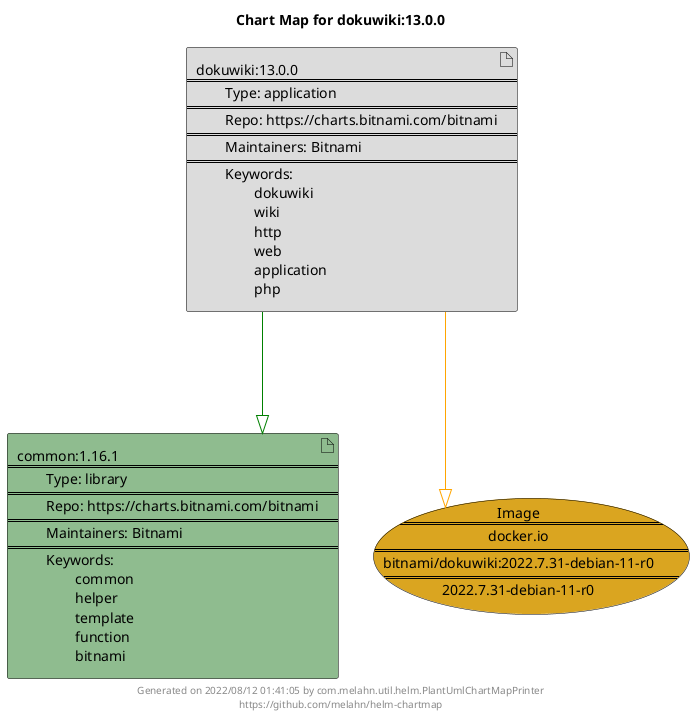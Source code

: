 @startuml
skinparam linetype ortho
skinparam backgroundColor white
skinparam usecaseBorderColor black
skinparam usecaseArrowColor LightSlateGray
skinparam artifactBorderColor black
skinparam artifactArrowColor LightSlateGray

title Chart Map for dokuwiki:13.0.0

'There are 2 referenced Helm Charts
artifact "common:1.16.1\n====\n\tType: library\n====\n\tRepo: https://charts.bitnami.com/bitnami\n====\n\tMaintainers: Bitnami\n====\n\tKeywords: \n\t\tcommon\n\t\thelper\n\t\ttemplate\n\t\tfunction\n\t\tbitnami" as common_1_16_1 #DarkSeaGreen
artifact "dokuwiki:13.0.0\n====\n\tType: application\n====\n\tRepo: https://charts.bitnami.com/bitnami\n====\n\tMaintainers: Bitnami\n====\n\tKeywords: \n\t\tdokuwiki\n\t\twiki\n\t\thttp\n\t\tweb\n\t\tapplication\n\t\tphp" as dokuwiki_13_0_0 #Gainsboro

'There is one referenced Docker Image
usecase "Image\n====\ndocker.io\n====\nbitnami/dokuwiki:2022.7.31-debian-11-r0\n====\n2022.7.31-debian-11-r0" as docker_io_bitnami_dokuwiki_2022_7_31_debian_11_r0 #GoldenRod

'Chart Dependencies
dokuwiki_13_0_0--[#green]-|>common_1_16_1
dokuwiki_13_0_0--[#orange]-|>docker_io_bitnami_dokuwiki_2022_7_31_debian_11_r0

center footer Generated on 2022/08/12 01:41:05 by com.melahn.util.helm.PlantUmlChartMapPrinter\nhttps://github.com/melahn/helm-chartmap
@enduml

